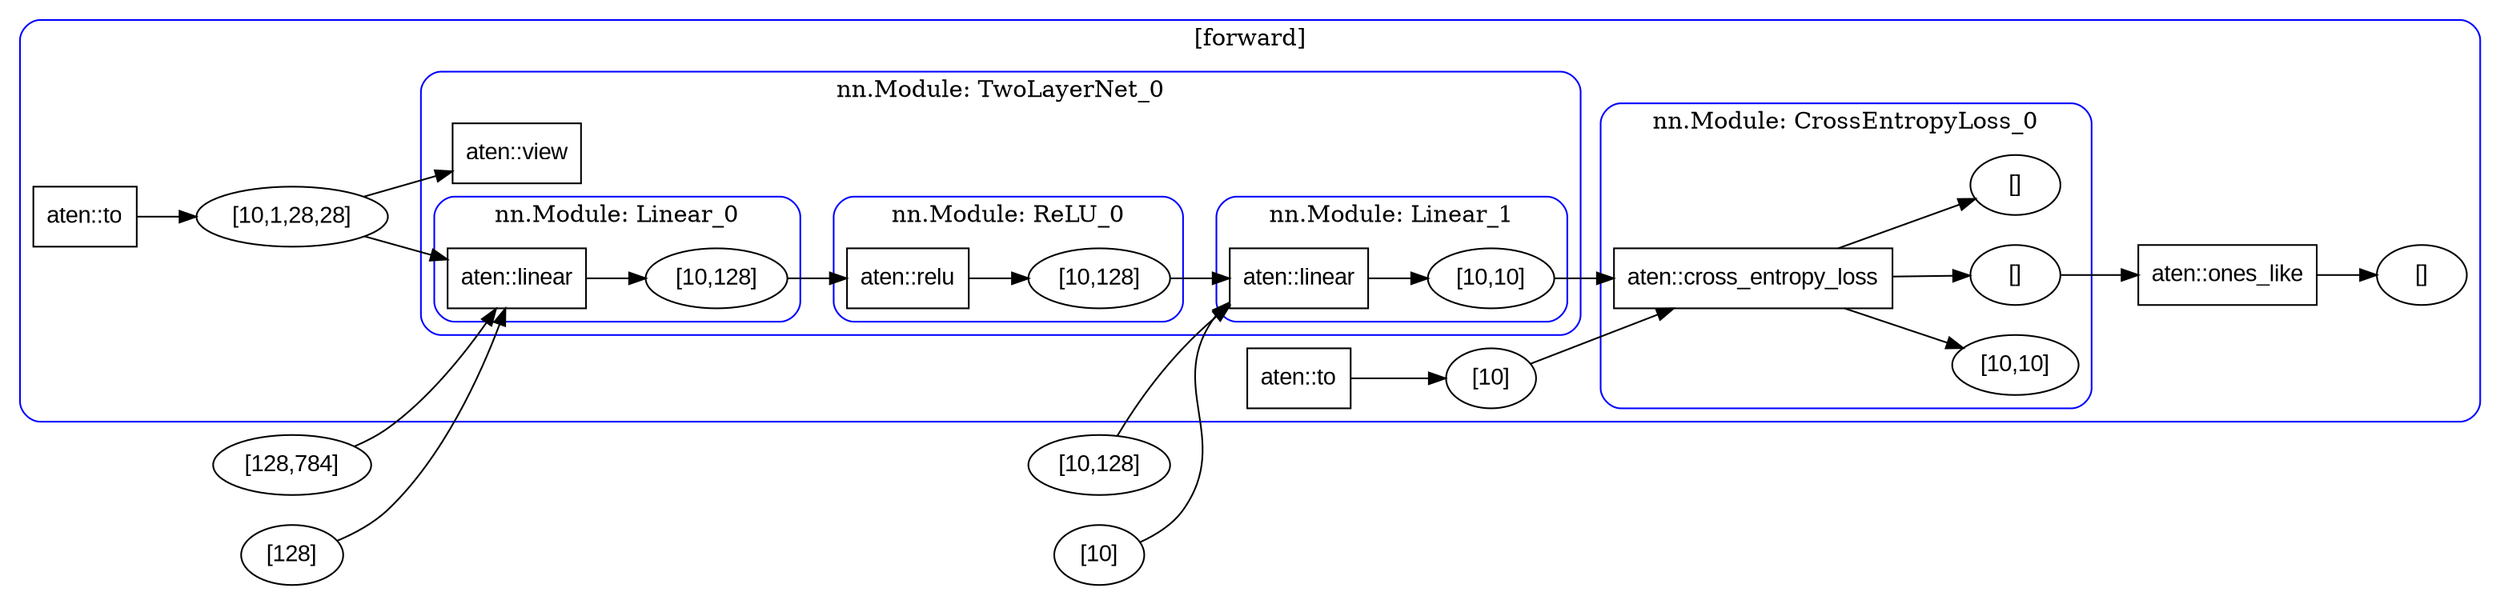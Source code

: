 digraph G {
    rankdir=LR;
    node [fontname="Arial"];
    subgraph cluster_31 {
        label="[forward]";
        style=rounded;
        color=blue;
        "node_1" [label="aten::to", shape=box];
        "node_3" [label="aten::to", shape=box];
        subgraph cluster_4 {
            label="nn.Module: TwoLayerNet_0";
            style=rounded;
            color=blue;
            "node_5" [label="aten::view", shape=box];
            subgraph cluster_6 {
                label="nn.Module: Linear_0";
                style=rounded;
                color=blue;
                "node_7" [label="aten::linear", shape=box];
                "tensor_6_0_cuda:0" [label="[10,128]", shape=ellipse];
            }
            subgraph cluster_8 {
                label="nn.Module: ReLU_0";
                style=rounded;
                color=blue;
                "node_9" [label="aten::relu", shape=box];
                "tensor_7_0_cuda:0" [label="[10,128]", shape=ellipse];
            }
            subgraph cluster_10 {
                label="nn.Module: Linear_1";
                style=rounded;
                color=blue;
                "node_11" [label="aten::linear", shape=box];
                "tensor_10_0_cuda:0" [label="[10,10]", shape=ellipse];
            }
        }
        subgraph cluster_12 {
            label="nn.Module: CrossEntropyLoss_0";
            style=rounded;
            color=blue;
            "node_13" [label="aten::cross_entropy_loss", shape=box];
            "tensor_11_0_cuda:0" [label="[10,10]", shape=ellipse];
            "tensor_12_0_cuda:0" [label="[]", shape=ellipse];
            "tensor_13_0_cuda:0" [label="[]", shape=ellipse];
        }
        "node_14" [label="aten::ones_like", shape=box];
        "tensor_1_0_cuda:0" [label="[10,1,28,28]", shape=ellipse];
        "tensor_3_0_cuda:0" [label="[10]", shape=ellipse];
        "tensor_14_0_cuda:0" [label="[]", shape=ellipse];
    }
    "tensor_4_0_cuda:0" [label="[128,784]", shape=ellipse];
    "tensor_5_0_cuda:0" [label="[128]", shape=ellipse];
    "tensor_8_0_cuda:0" [label="[10,128]", shape=ellipse];
    "tensor_9_0_cuda:0" [label="[10]", shape=ellipse];
    "node_1" -> "tensor_1_0_cuda:0";
    "tensor_1_0_cuda:0" -> "node_5";
    "tensor_1_0_cuda:0" -> "node_7";
    "node_3" -> "tensor_3_0_cuda:0";
    "tensor_3_0_cuda:0" -> "node_13";
    "node_14" -> "tensor_14_0_cuda:0";
    "tensor_4_0_cuda:0" -> "node_7";
    "tensor_5_0_cuda:0" -> "node_7";
    "tensor_8_0_cuda:0" -> "node_11";
    "tensor_9_0_cuda:0" -> "node_11";
    "node_7" -> "tensor_6_0_cuda:0";
    "tensor_6_0_cuda:0" -> "node_9";
    "node_9" -> "tensor_7_0_cuda:0";
    "tensor_7_0_cuda:0" -> "node_11";
    "node_11" -> "tensor_10_0_cuda:0";
    "tensor_10_0_cuda:0" -> "node_13";
    "node_13" -> "tensor_11_0_cuda:0";
    "node_13" -> "tensor_12_0_cuda:0";
    "tensor_12_0_cuda:0" -> "node_14";
    "node_13" -> "tensor_13_0_cuda:0";
}